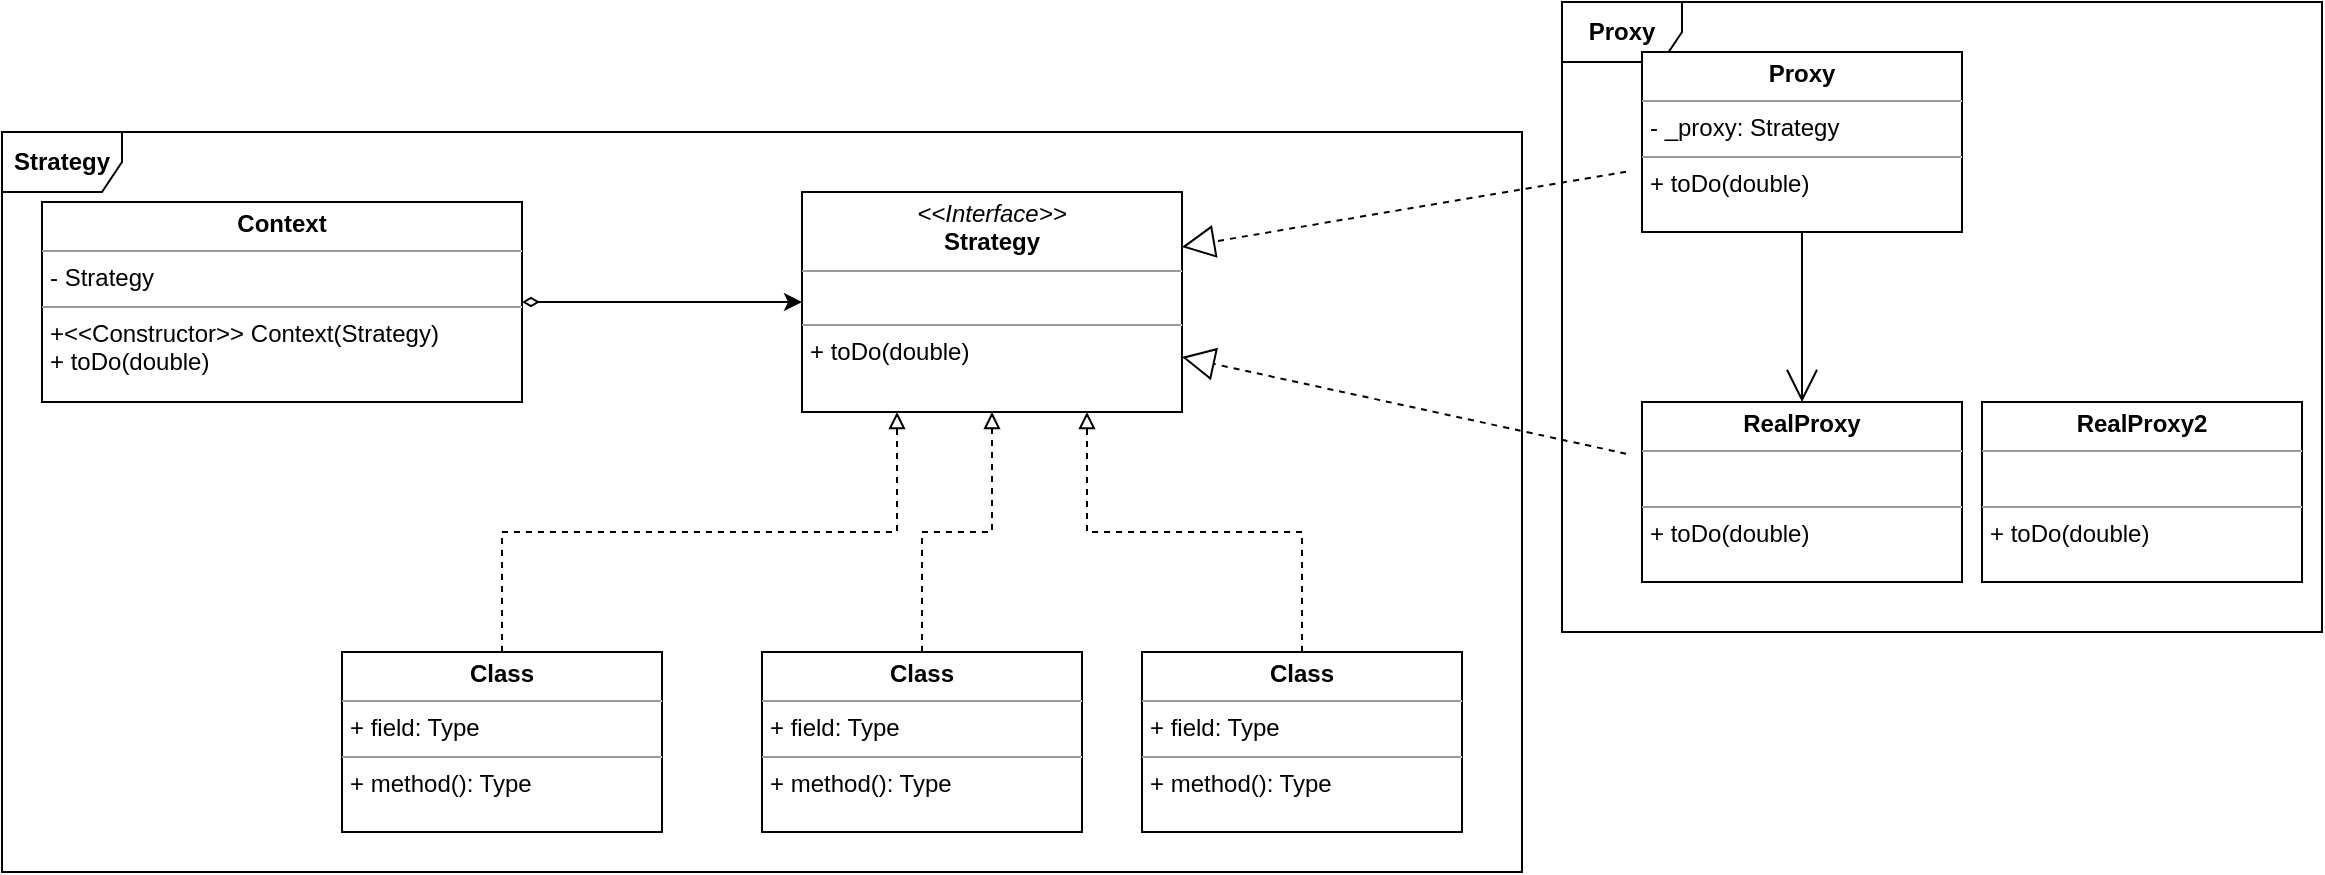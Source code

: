 <mxfile version="15.3.3" type="device"><diagram id="f93fcab3-d66a-b893-322b-695036bf024a" name="Page-1"><mxGraphModel dx="666" dy="413" grid="1" gridSize="10" guides="1" tooltips="1" connect="1" arrows="1" fold="1" page="1" pageScale="1" pageWidth="827" pageHeight="1169" background="#ffffff" math="0" shadow="0"><root><mxCell id="0"/><mxCell id="1" parent="0"/><mxCell id="A9QIEVwAI6FCRm2juh15-16" value="&lt;b&gt;Proxy&lt;/b&gt;" style="shape=umlFrame;whiteSpace=wrap;html=1;hachureGap=4;pointerEvents=0;" vertex="1" parent="1"><mxGeometry x="840" y="215" width="380" height="315" as="geometry"/></mxCell><mxCell id="A9QIEVwAI6FCRm2juh15-15" value="&lt;b&gt;Strategy&lt;/b&gt;" style="shape=umlFrame;whiteSpace=wrap;html=1;hachureGap=4;pointerEvents=0;" vertex="1" parent="1"><mxGeometry x="60" y="280" width="760" height="370" as="geometry"/></mxCell><mxCell id="7" style="edgeStyle=orthogonalEdgeStyle;rounded=0;html=1;exitX=0.5;exitY=0;entryX=0.5;entryY=1;dashed=1;startArrow=none;startFill=0;endArrow=block;endFill=0;jettySize=auto;orthogonalLoop=1;strokeWidth=1;fontSize=14;" parent="1" source="2" target="3" edge="1"><mxGeometry relative="1" as="geometry"/></mxCell><mxCell id="2" value="&lt;p style=&quot;margin:0px;margin-top:4px;text-align:center;&quot;&gt;&lt;b&gt;Class&lt;/b&gt;&lt;/p&gt;&lt;hr size=&quot;1&quot;/&gt;&lt;p style=&quot;margin:0px;margin-left:4px;&quot;&gt;+ field: Type&lt;/p&gt;&lt;hr size=&quot;1&quot;/&gt;&lt;p style=&quot;margin:0px;margin-left:4px;&quot;&gt;+ method(): Type&lt;/p&gt;" style="verticalAlign=top;align=left;overflow=fill;fontSize=12;fontFamily=Helvetica;html=1;" parent="1" vertex="1"><mxGeometry x="440" y="540" width="160" height="90" as="geometry"/></mxCell><mxCell id="3" value="&lt;p style=&quot;margin: 0px ; margin-top: 4px ; text-align: center&quot;&gt;&lt;i&gt;&amp;lt;&amp;lt;Interface&amp;gt;&amp;gt;&lt;/i&gt;&lt;br&gt;&lt;b&gt;Strategy&lt;/b&gt;&lt;/p&gt;&lt;hr size=&quot;1&quot;&gt;&lt;p style=&quot;margin: 0px ; margin-left: 4px&quot;&gt;&lt;br&gt;&lt;/p&gt;&lt;hr size=&quot;1&quot;&gt;&lt;p style=&quot;margin: 0px ; margin-left: 4px&quot;&gt;+ toDo(double)&lt;/p&gt;" style="verticalAlign=top;align=left;overflow=fill;fontSize=12;fontFamily=Helvetica;html=1;" parent="1" vertex="1"><mxGeometry x="460" y="310" width="190" height="110" as="geometry"/></mxCell><mxCell id="8" style="edgeStyle=orthogonalEdgeStyle;rounded=0;html=1;exitX=0.5;exitY=0;entryX=0.75;entryY=1;dashed=1;startArrow=none;startFill=0;endArrow=block;endFill=0;jettySize=auto;orthogonalLoop=1;strokeWidth=1;fontSize=14;" parent="1" source="4" target="3" edge="1"><mxGeometry relative="1" as="geometry"/></mxCell><mxCell id="4" value="&lt;p style=&quot;margin:0px;margin-top:4px;text-align:center;&quot;&gt;&lt;b&gt;Class&lt;/b&gt;&lt;/p&gt;&lt;hr size=&quot;1&quot;/&gt;&lt;p style=&quot;margin:0px;margin-left:4px;&quot;&gt;+ field: Type&lt;/p&gt;&lt;hr size=&quot;1&quot;/&gt;&lt;p style=&quot;margin:0px;margin-left:4px;&quot;&gt;+ method(): Type&lt;/p&gt;" style="verticalAlign=top;align=left;overflow=fill;fontSize=12;fontFamily=Helvetica;html=1;" parent="1" vertex="1"><mxGeometry x="630" y="540" width="160" height="90" as="geometry"/></mxCell><mxCell id="6" style="edgeStyle=orthogonalEdgeStyle;rounded=0;html=1;exitX=0.5;exitY=0;entryX=0.25;entryY=1;dashed=1;startArrow=none;startFill=0;endArrow=block;endFill=0;jettySize=auto;orthogonalLoop=1;strokeWidth=1;fontSize=14;" parent="1" source="5" target="3" edge="1"><mxGeometry relative="1" as="geometry"/></mxCell><mxCell id="5" value="&lt;p style=&quot;margin:0px;margin-top:4px;text-align:center;&quot;&gt;&lt;b&gt;Class&lt;/b&gt;&lt;/p&gt;&lt;hr size=&quot;1&quot;/&gt;&lt;p style=&quot;margin:0px;margin-left:4px;&quot;&gt;+ field: Type&lt;/p&gt;&lt;hr size=&quot;1&quot;/&gt;&lt;p style=&quot;margin:0px;margin-left:4px;&quot;&gt;+ method(): Type&lt;/p&gt;" style="verticalAlign=top;align=left;overflow=fill;fontSize=12;fontFamily=Helvetica;html=1;" parent="1" vertex="1"><mxGeometry x="230" y="540" width="160" height="90" as="geometry"/></mxCell><mxCell id="10" style="edgeStyle=orthogonalEdgeStyle;rounded=0;html=1;exitX=1;exitY=0.5;startArrow=diamondThin;startFill=0;endArrow=classic;endFill=1;jettySize=auto;orthogonalLoop=1;strokeWidth=1;fontSize=14;" parent="1" source="9" target="3" edge="1"><mxGeometry relative="1" as="geometry"/></mxCell><mxCell id="9" value="&lt;p style=&quot;margin: 0px ; margin-top: 4px ; text-align: center&quot;&gt;&lt;b&gt;Context&lt;/b&gt;&lt;/p&gt;&lt;hr size=&quot;1&quot;&gt;&lt;p style=&quot;margin: 0px ; margin-left: 4px&quot;&gt;- Strategy&lt;/p&gt;&lt;hr size=&quot;1&quot;&gt;&lt;p style=&quot;margin: 0px ; margin-left: 4px&quot;&gt;+&lt;span&gt;&amp;lt;&amp;lt;Constructor&amp;gt;&amp;gt; Context(Strategy)&lt;/span&gt;&lt;/p&gt;&lt;p style=&quot;margin: 0px ; margin-left: 4px&quot;&gt;&lt;span&gt;+ toDo(double)&lt;/span&gt;&lt;/p&gt;" style="verticalAlign=top;align=left;overflow=fill;fontSize=12;fontFamily=Helvetica;html=1;" parent="1" vertex="1"><mxGeometry x="80" y="315" width="240" height="100" as="geometry"/></mxCell><mxCell id="A9QIEVwAI6FCRm2juh15-13" style="edgeStyle=none;curved=1;rounded=0;orthogonalLoop=1;jettySize=auto;html=1;entryX=1;entryY=0.25;entryDx=0;entryDy=0;dashed=1;startArrow=none;startFill=0;endArrow=block;endFill=0;startSize=14;endSize=14;sourcePerimeterSpacing=8;targetPerimeterSpacing=8;" edge="1" parent="1" source="A9QIEVwAI6FCRm2juh15-10" target="3"><mxGeometry relative="1" as="geometry"/></mxCell><mxCell id="A9QIEVwAI6FCRm2juh15-14" style="edgeStyle=none;curved=1;rounded=0;orthogonalLoop=1;jettySize=auto;html=1;entryX=0.5;entryY=0;entryDx=0;entryDy=0;startArrow=none;startFill=0;endArrow=open;endFill=0;startSize=14;endSize=14;sourcePerimeterSpacing=8;targetPerimeterSpacing=8;exitX=0.5;exitY=1;exitDx=0;exitDy=0;" edge="1" parent="1" source="A9QIEVwAI6FCRm2juh15-10" target="A9QIEVwAI6FCRm2juh15-11"><mxGeometry relative="1" as="geometry"/></mxCell><mxCell id="A9QIEVwAI6FCRm2juh15-10" value="&lt;p style=&quot;margin: 0px ; margin-top: 4px ; text-align: center&quot;&gt;&lt;b&gt;Proxy&lt;/b&gt;&lt;/p&gt;&lt;hr size=&quot;1&quot;&gt;&lt;p style=&quot;margin: 0px ; margin-left: 4px&quot;&gt;- _proxy: Strategy&lt;/p&gt;&lt;hr size=&quot;1&quot;&gt;&lt;p style=&quot;margin: 0px ; margin-left: 4px&quot;&gt;+ toDo(double)&lt;br&gt;&lt;/p&gt;" style="verticalAlign=top;align=left;overflow=fill;fontSize=12;fontFamily=Helvetica;html=1;" vertex="1" parent="1"><mxGeometry x="880" y="240" width="160" height="90" as="geometry"/></mxCell><mxCell id="A9QIEVwAI6FCRm2juh15-12" style="edgeStyle=none;curved=1;rounded=0;orthogonalLoop=1;jettySize=auto;html=1;entryX=1;entryY=0.75;entryDx=0;entryDy=0;dashed=1;startArrow=none;startFill=0;endArrow=block;endFill=0;startSize=14;endSize=14;sourcePerimeterSpacing=8;targetPerimeterSpacing=8;" edge="1" parent="1" source="A9QIEVwAI6FCRm2juh15-11" target="3"><mxGeometry relative="1" as="geometry"/></mxCell><mxCell id="A9QIEVwAI6FCRm2juh15-11" value="&lt;p style=&quot;margin: 0px ; margin-top: 4px ; text-align: center&quot;&gt;&lt;b&gt;RealProxy&lt;/b&gt;&lt;/p&gt;&lt;hr size=&quot;1&quot;&gt;&lt;p style=&quot;margin: 0px ; margin-left: 4px&quot;&gt;&lt;br&gt;&lt;/p&gt;&lt;hr size=&quot;1&quot;&gt;&lt;p style=&quot;margin: 0px ; margin-left: 4px&quot;&gt;+ toDo(double)&lt;br&gt;&lt;/p&gt;" style="verticalAlign=top;align=left;overflow=fill;fontSize=12;fontFamily=Helvetica;html=1;" vertex="1" parent="1"><mxGeometry x="880" y="415" width="160" height="90" as="geometry"/></mxCell><mxCell id="A9QIEVwAI6FCRm2juh15-17" value="&lt;p style=&quot;margin: 0px ; margin-top: 4px ; text-align: center&quot;&gt;&lt;b&gt;RealProxy2&lt;/b&gt;&lt;/p&gt;&lt;hr size=&quot;1&quot;&gt;&lt;p style=&quot;margin: 0px ; margin-left: 4px&quot;&gt;&lt;br&gt;&lt;/p&gt;&lt;hr size=&quot;1&quot;&gt;&lt;p style=&quot;margin: 0px ; margin-left: 4px&quot;&gt;+ toDo(double)&lt;br&gt;&lt;/p&gt;" style="verticalAlign=top;align=left;overflow=fill;fontSize=12;fontFamily=Helvetica;html=1;" vertex="1" parent="1"><mxGeometry x="1050" y="415" width="160" height="90" as="geometry"/></mxCell></root></mxGraphModel></diagram></mxfile>